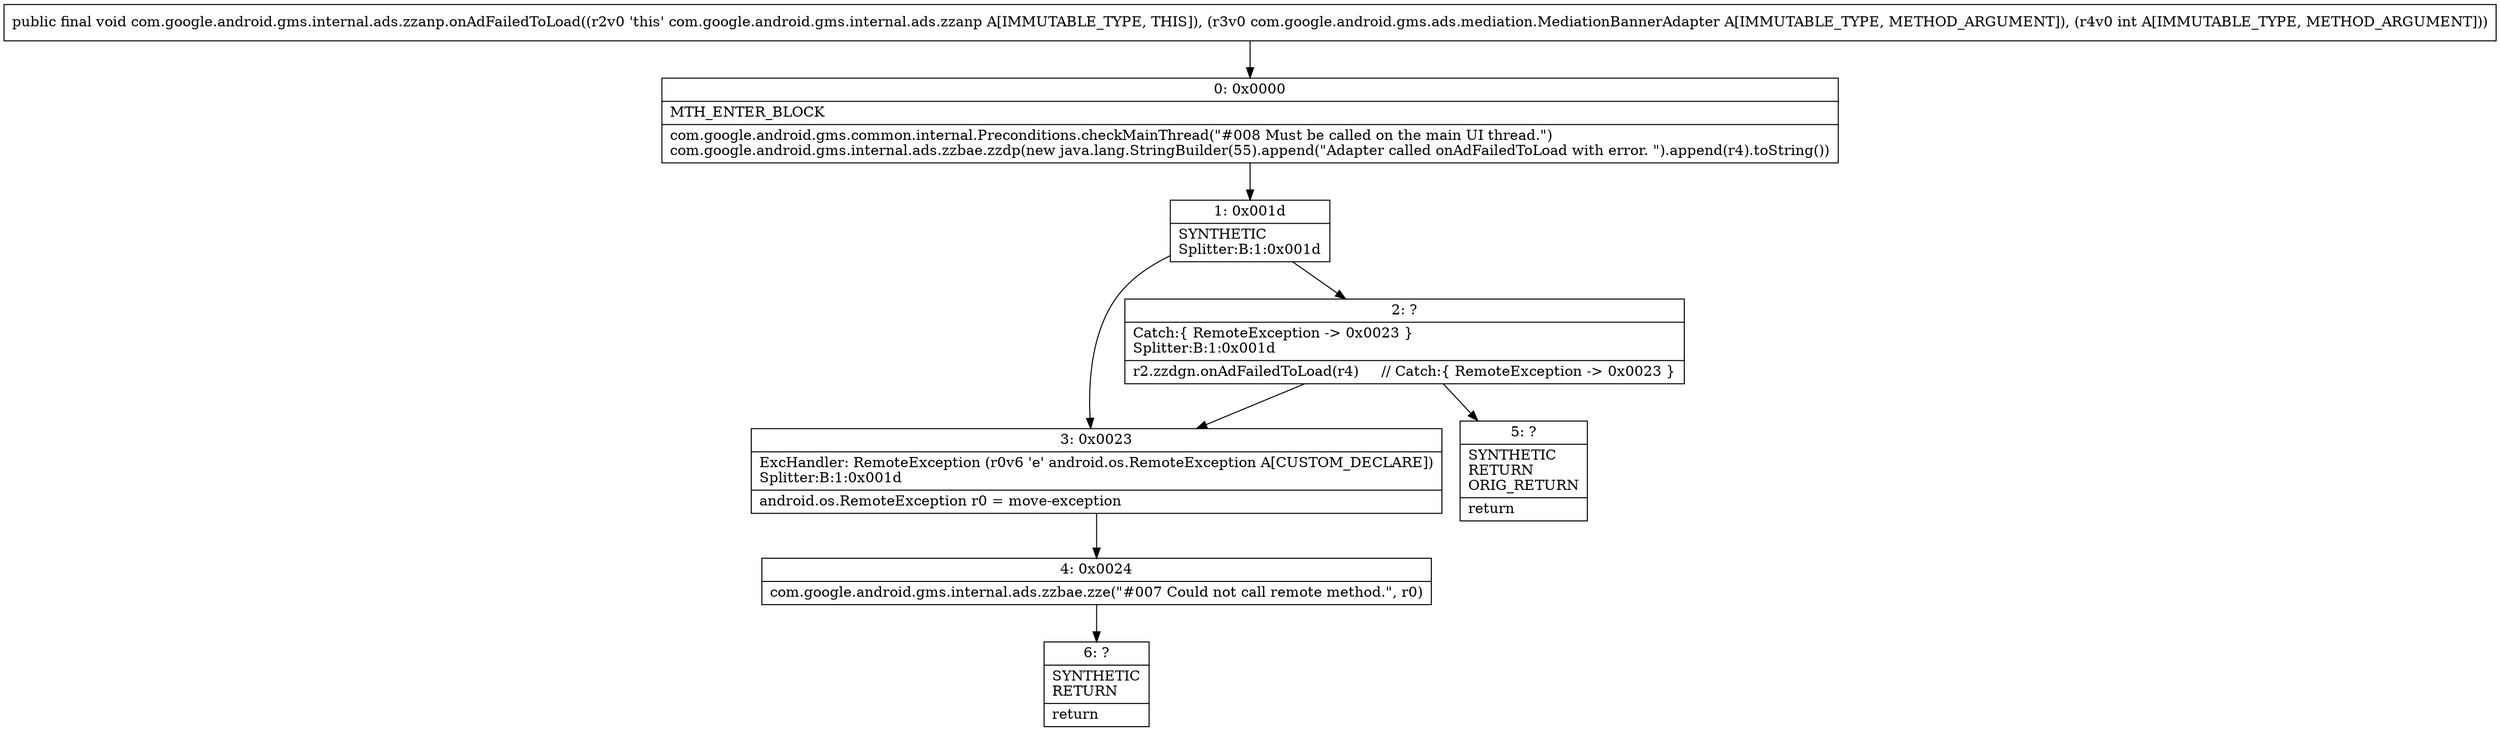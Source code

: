 digraph "CFG forcom.google.android.gms.internal.ads.zzanp.onAdFailedToLoad(Lcom\/google\/android\/gms\/ads\/mediation\/MediationBannerAdapter;I)V" {
Node_0 [shape=record,label="{0\:\ 0x0000|MTH_ENTER_BLOCK\l|com.google.android.gms.common.internal.Preconditions.checkMainThread(\"#008 Must be called on the main UI thread.\")\lcom.google.android.gms.internal.ads.zzbae.zzdp(new java.lang.StringBuilder(55).append(\"Adapter called onAdFailedToLoad with error. \").append(r4).toString())\l}"];
Node_1 [shape=record,label="{1\:\ 0x001d|SYNTHETIC\lSplitter:B:1:0x001d\l}"];
Node_2 [shape=record,label="{2\:\ ?|Catch:\{ RemoteException \-\> 0x0023 \}\lSplitter:B:1:0x001d\l|r2.zzdgn.onAdFailedToLoad(r4)     \/\/ Catch:\{ RemoteException \-\> 0x0023 \}\l}"];
Node_3 [shape=record,label="{3\:\ 0x0023|ExcHandler: RemoteException (r0v6 'e' android.os.RemoteException A[CUSTOM_DECLARE])\lSplitter:B:1:0x001d\l|android.os.RemoteException r0 = move\-exception\l}"];
Node_4 [shape=record,label="{4\:\ 0x0024|com.google.android.gms.internal.ads.zzbae.zze(\"#007 Could not call remote method.\", r0)\l}"];
Node_5 [shape=record,label="{5\:\ ?|SYNTHETIC\lRETURN\lORIG_RETURN\l|return\l}"];
Node_6 [shape=record,label="{6\:\ ?|SYNTHETIC\lRETURN\l|return\l}"];
MethodNode[shape=record,label="{public final void com.google.android.gms.internal.ads.zzanp.onAdFailedToLoad((r2v0 'this' com.google.android.gms.internal.ads.zzanp A[IMMUTABLE_TYPE, THIS]), (r3v0 com.google.android.gms.ads.mediation.MediationBannerAdapter A[IMMUTABLE_TYPE, METHOD_ARGUMENT]), (r4v0 int A[IMMUTABLE_TYPE, METHOD_ARGUMENT])) }"];
MethodNode -> Node_0;
Node_0 -> Node_1;
Node_1 -> Node_2;
Node_1 -> Node_3;
Node_2 -> Node_3;
Node_2 -> Node_5;
Node_3 -> Node_4;
Node_4 -> Node_6;
}

